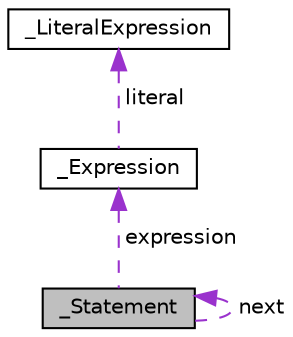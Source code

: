 digraph "_Statement"
{
 // LATEX_PDF_SIZE
  edge [fontname="Helvetica",fontsize="10",labelfontname="Helvetica",labelfontsize="10"];
  node [fontname="Helvetica",fontsize="10",shape=record];
  Node1 [label="_Statement",height=0.2,width=0.4,color="black", fillcolor="grey75", style="filled", fontcolor="black",tooltip=" "];
  Node2 -> Node1 [dir="back",color="darkorchid3",fontsize="10",style="dashed",label=" expression" ,fontname="Helvetica"];
  Node2 [label="_Expression",height=0.2,width=0.4,color="black", fillcolor="white", style="filled",URL="$d4/d6d/struct__Expression.html",tooltip=" "];
  Node3 -> Node2 [dir="back",color="darkorchid3",fontsize="10",style="dashed",label=" literal" ,fontname="Helvetica"];
  Node3 [label="_LiteralExpression",height=0.2,width=0.4,color="black", fillcolor="white", style="filled",URL="$dd/def/struct__LiteralExpression.html",tooltip=" "];
  Node1 -> Node1 [dir="back",color="darkorchid3",fontsize="10",style="dashed",label=" next" ,fontname="Helvetica"];
}
